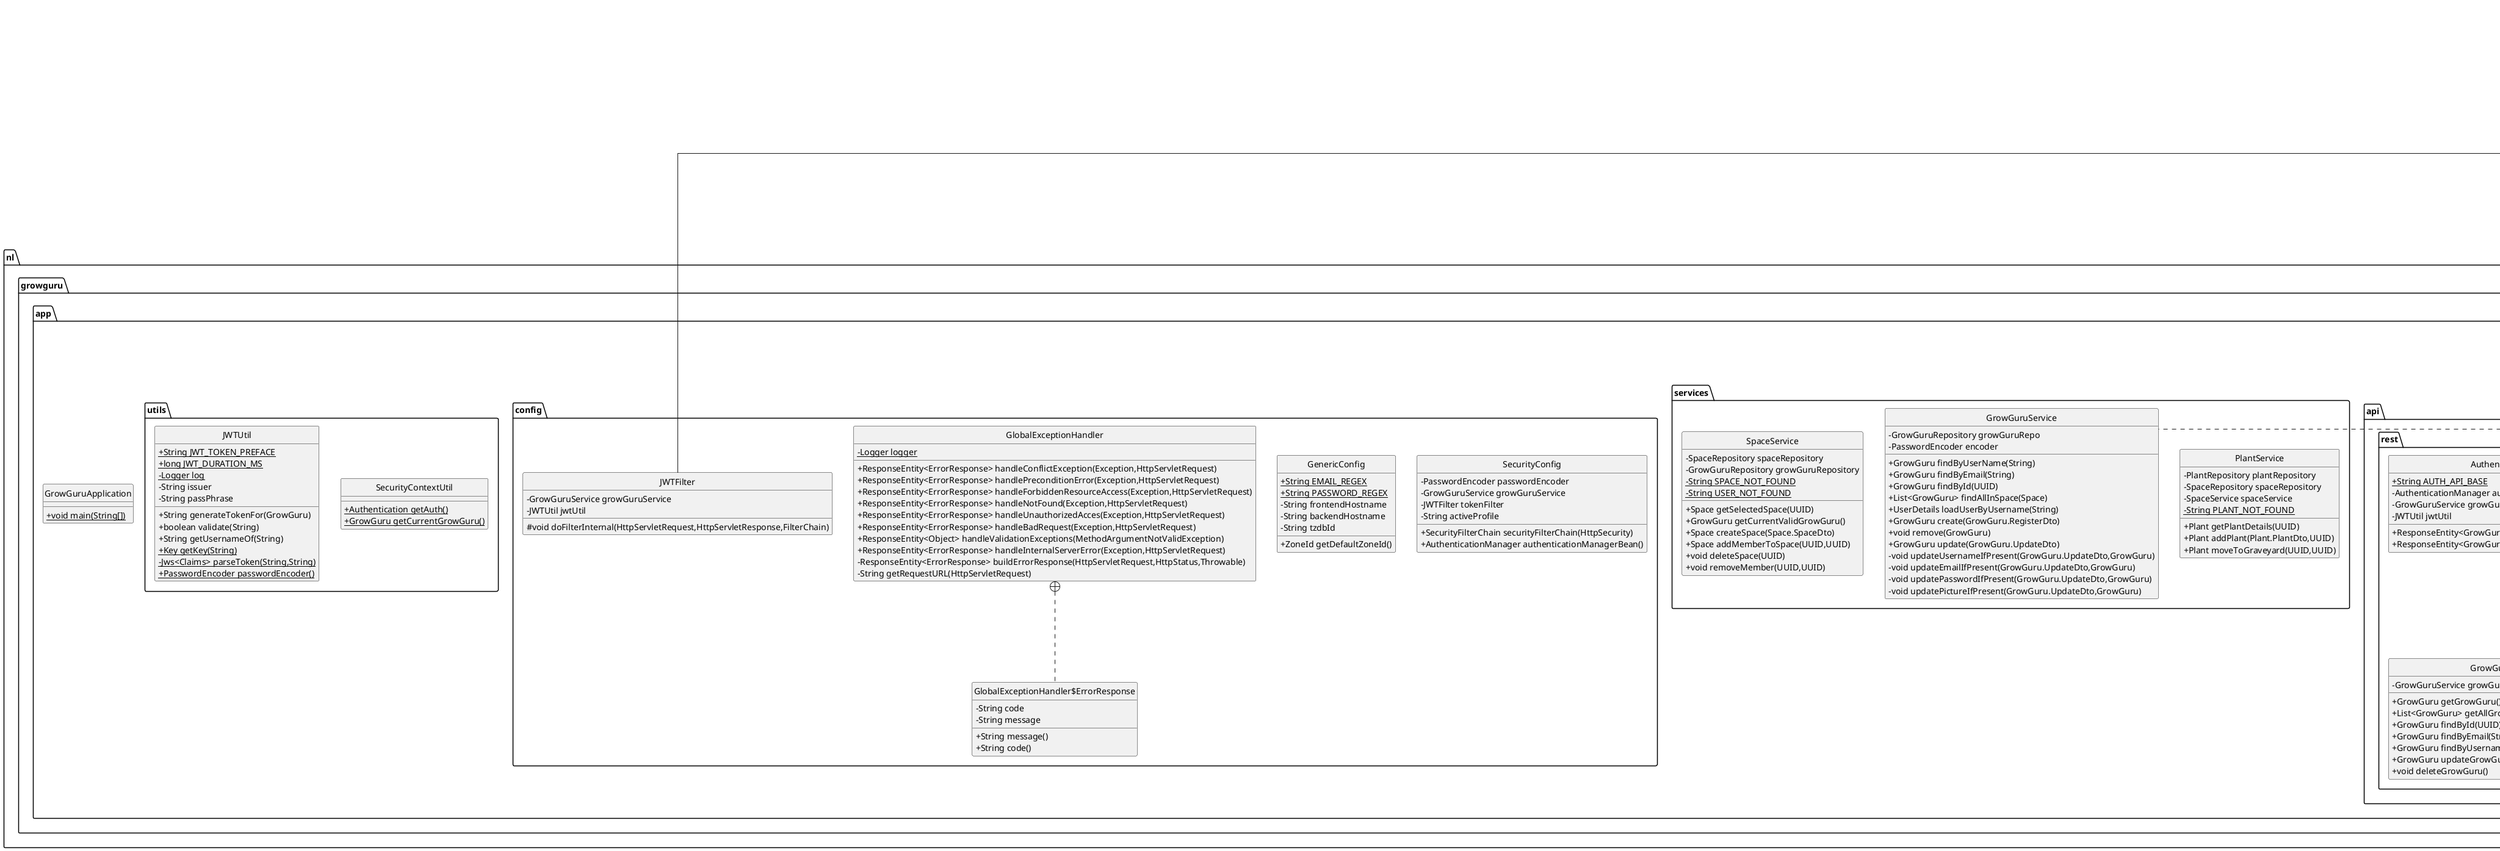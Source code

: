 @startuml
scale 1.0
hide circle
skinparam {
classAttributeIconSize 0
monochrome true
shadowing false
linetype ortho
}
class nl.growguru.app.models.shop.Subscription {
}
interface nl.growguru.app.repositories.GrowGuruRepository {
~ Optional<GrowGuru> findByUsername(String)
~ Optional<GrowGuru> findByEmail(String)
~ List<GrowGuru> findAllMembersInSpace(Space)
}
class nl.growguru.app.GrowGuruApplication {
+ {static} void main(String[])
}
class nl.growguru.app.exceptions.ResourceNotFound {
}
class nl.growguru.app.api.rest.AuthenticateController {
+ {static} String AUTH_API_BASE
- AuthenticationManager authManager
- GrowGuruService growGuruService
- JWTUtil jwtUtil
+ ResponseEntity<GrowGuru> login(GrowGuru.LoginDto)
+ ResponseEntity<GrowGuru> register(GrowGuru.RegisterDto)
}
class nl.growguru.app.api.rest.PlantController {
- PlantService plantService
- SpaceService spaceService
+ ResponseEntity<Plant> getPlantDetails(UUID)
+ ResponseEntity<Plant> addPlants(Plant.PlantDto,UUID)
+ ResponseEntity<Plant> moveToGraveyard(UUID,UUID)
+ ResponseEntity<List<Plant>> getAllPlantsFromSpace(UUID)
}
class nl.growguru.app.services.PlantService {
- PlantRepository plantRepository
- SpaceRepository spaceRepository
- SpaceService spaceService
- {static} String PLANT_NOT_FOUND
+ Plant getPlantDetails(UUID)
+ Plant addPlant(Plant.PlantDto,UUID)
+ Plant moveToGraveyard(UUID,UUID)
}
class nl.growguru.app.models.shop.product.Product {
- UUID id
- String name
- LocalDate dateAdded
- Taxonomy taxonomy
- byte[] image
- double price
- HashMap<String,HashMap<String,String>> specs
}
class nl.growguru.app.exceptions.PreConditionFailed {
}
abstract class nl.growguru.app.models.notifications.Notification {
# String message
}
class nl.growguru.app.config.SecurityConfig {
- PasswordEncoder passwordEncoder
- GrowGuruService growGuruService
- JWTFilter tokenFilter
- String activeProfile
+ SecurityFilterChain securityFilterChain(HttpSecurity)
+ AuthenticationManager authenticationManagerBean()
}
enum nl.growguru.app.models.plantspaces.PlantState {
+  ALIVE
+  DEAD
}
class nl.growguru.app.config.GenericConfig {
+ {static} String EMAIL_REGEX
+ {static} String PASSWORD_REGEX
- String frontendHostname
- String backendHostname
- String tzdbId
+ ZoneId getDefaultZoneId()
}
class nl.growguru.app.config.GlobalExceptionHandler {
- {static} Logger logger
+ ResponseEntity<ErrorResponse> handleConflictException(Exception,HttpServletRequest)
+ ResponseEntity<ErrorResponse> handlePreconditionError(Exception,HttpServletRequest)
+ ResponseEntity<ErrorResponse> handleForbiddenResourceAccess(Exception,HttpServletRequest)
+ ResponseEntity<ErrorResponse> handleNotFound(Exception,HttpServletRequest)
+ ResponseEntity<ErrorResponse> handleUnauthorizedAcces(Exception,HttpServletRequest)
+ ResponseEntity<ErrorResponse> handleBadRequest(Exception,HttpServletRequest)
+ ResponseEntity<Object> handleValidationExceptions(MethodArgumentNotValidException)
+ ResponseEntity<ErrorResponse> handleInternalServerError(Exception,HttpServletRequest)
- ResponseEntity<ErrorResponse> buildErrorResponse(HttpServletRequest,HttpStatus,Throwable)
- String getRequestURL(HttpServletRequest)
}
class nl.growguru.app.config.GlobalExceptionHandler$ErrorResponse {
- String code
- String message
+ String message()
+ String code()
}
class nl.growguru.app.models.auth.GrowGuru {
- UUID id
- String username
- String email
- byte[] picture
- String password
- String verificationCode
- LocalDateTime createdAt
- LocalDateTime changedAt
- List<Space> spaces
- long currency
- long experience
- List<String> ownedAccessories
- GrowGurePremium premium
+ Collection<? extends GrantedAuthority> getAuthorities()
+ boolean isAccountNonExpired()
+ boolean isAccountNonLocked()
+ boolean isCredentialsNonExpired()
+ boolean isEnabled()
}
class nl.growguru.app.models.auth.GrowGuru$LoginDto {
~ String username
~ String password
+ UsernamePasswordAuthenticationToken toAuthToken()
}
class nl.growguru.app.models.auth.GrowGuru$RegisterDto {
- String email
+ GrowGuru toGrowGuru(PasswordEncoder)
}
class nl.growguru.app.models.auth.GrowGuru$UpdateDto {
- String email
- String password
- String username
- MultipartFile picture
}
class nl.growguru.app.models.shop.product.Taxonomy {
- UUID id
- int level
- String name
- Taxonomy parent
- List<Taxonomy> children
}
class nl.growguru.app.api.rest.GrowGuruController {
- GrowGuruService growGuruService
+ GrowGuru getGrowGuru()
+ List<GrowGuru> getAllGrowGurusInSpace(Space)
+ GrowGuru findById(UUID)
+ GrowGuru findByEmail(String)
+ GrowGuru findByUsername(String)
+ GrowGuru updateGrowGuruParam(GrowGuru.UpdateDto)
+ void deleteGrowGuru()
}
enum nl.growguru.app.models.plantspaces.SpaceMemberRole {
+  ADMIN
+  MEMBER
}
class nl.growguru.app.services.GrowGuruService {
- GrowGuruRepository growGuruRepo
- PasswordEncoder encoder
+ GrowGuru findByUserName(String)
+ GrowGuru findByEmail(String)
+ GrowGuru findById(UUID)
+ List<GrowGuru> findAllInSpace(Space)
+ UserDetails loadUserByUsername(String)
+ GrowGuru create(GrowGuru.RegisterDto)
+ void remove(GrowGuru)
+ GrowGuru update(GrowGuru.UpdateDto)
- void updateUsernameIfPresent(GrowGuru.UpdateDto,GrowGuru)
- void updateEmailIfPresent(GrowGuru.UpdateDto,GrowGuru)
- void updatePasswordIfPresent(GrowGuru.UpdateDto,GrowGuru)
- void updatePictureIfPresent(GrowGuru.UpdateDto,GrowGuru)
}
class nl.growguru.app.models.plantspaces.Plant {
- UUID id
- String name
- String type
- int streaks
- LocalDateTime createdAt
- LocalDateTime deadAt
- LocalDateTime lastWateringDate
- LocalDateTime wateringDate
- byte wateringInterval
- String potBaseSkin
- String potTrimSkin
- String accessory
}
class nl.growguru.app.models.plantspaces.Plant$PlantDto {
- String name
- String type
- LocalDateTime wateringDate
- byte wateringInterval
+ Plant toPlant()
}
enum nl.growguru.app.models.auth.GrowGurePremium {
+  PREMIUM_PLUS
+  PREMIUM
+  NONE
}
class nl.growguru.app.api.rest.SpaceController {
- SpaceService spaceService
+ ResponseEntity<Space> getUserSpace(UUID)
+ ResponseEntity<Space> addSpace(Space.SpaceDto)
+ ResponseEntity<List<GrowGuru>> getMembersFromSpace(UUID)
+ ResponseEntity<List<Space>> getUserSpaces()
+ ResponseEntity<Space> addMemberToSpace(UUID,UUID)
+ ResponseEntity<Void> deleteSelectedSpace(UUID)
+ ResponseEntity<Void> removeMemberFromSelectedSpace(UUID,UUID)
}
class nl.growguru.app.exceptions.UnauthorizedException {
}
class nl.growguru.app.models.plantspaces.Space {
- UUID id
- String name
- List<GrowGuru> members
- List<GrowGuru> admins
- boolean accessible
- List<Plant> plants
}
class nl.growguru.app.models.plantspaces.Space$SpaceDto {
- String name
- List<GrowGuru> spaceMembers
- List<Plant> plants
+ Space toSpace()
}
class nl.growguru.app.exceptions.ForbiddenResourceAccessed {
}
class nl.growguru.app.exceptions.BadRequest {
}
class nl.growguru.app.config.JWTFilter {
- GrowGuruService growGuruService
- JWTUtil jwtUtil
# void doFilterInternal(HttpServletRequest,HttpServletResponse,FilterChain)
}
class nl.growguru.app.services.SpaceService {
- SpaceRepository spaceRepository
- GrowGuruRepository growGuruRepository
- {static} String SPACE_NOT_FOUND
- {static} String USER_NOT_FOUND
+ Space getSelectedSpace(UUID)
+ GrowGuru getCurrentValidGrowGuru()
+ Space createSpace(Space.SpaceDto)
+ Space addMemberToSpace(UUID,UUID)
+ void deleteSpace(UUID)
+ void removeMember(UUID,UUID)
}
class nl.growguru.app.utils.SecurityContextUtil {
+ {static} Authentication getAuth()
+ {static} GrowGuru getCurrentGrowGuru()
}
class nl.growguru.app.exceptions.ConflictException {
}
interface nl.growguru.app.repositories.PlantRepository {
}
interface nl.growguru.app.repositories.SpaceRepository {
}
class nl.growguru.app.utils.JWTUtil {
+ {static} String JWT_TOKEN_PREFACE
+ {static} long JWT_DURATION_MS
- {static} Logger log
- String issuer
- String passPhrase
+ String generateTokenFor(GrowGuru)
+ boolean validate(String)
+ String getUsernameOf(String)
+ {static} Key getKey(String)
- {static} Jws<Claims> parseToken(String,String)
+ {static} PasswordEncoder passwordEncoder()
}


org.springframework.data.jpa.repository.JpaRepository <|-- nl.growguru.app.repositories.GrowGuruRepository
nl.growguru.app.exceptions.RuntimeException <|-- nl.growguru.app.exceptions.ResourceNotFound
nl.growguru.app.exceptions.RuntimeException <|-- nl.growguru.app.exceptions.PreConditionFailed
nl.growguru.app.config.GlobalExceptionHandler +.. nl.growguru.app.config.GlobalExceptionHandler$ErrorResponse
org.springframework.security.core.userdetails.UserDetails <|.. nl.growguru.app.models.auth.GrowGuru
nl.growguru.app.models.auth.GrowGuru +.. nl.growguru.app.models.auth.GrowGuru$LoginDto
nl.growguru.app.models.auth.GrowGuru +.. nl.growguru.app.models.auth.GrowGuru$RegisterDto
nl.growguru.app.models.auth.LoginDto <|-- nl.growguru.app.models.auth.GrowGuru$RegisterDto
nl.growguru.app.models.auth.GrowGuru +.. nl.growguru.app.models.auth.GrowGuru$UpdateDto
org.springframework.security.core.userdetails.UserDetailsService <|.. nl.growguru.app.services.GrowGuruService
nl.growguru.app.models.plantspaces.Plant +.. nl.growguru.app.models.plantspaces.Plant$PlantDto
nl.growguru.app.exceptions.RuntimeException <|-- nl.growguru.app.exceptions.UnauthorizedException
nl.growguru.app.models.plantspaces.Space +.. nl.growguru.app.models.plantspaces.Space$SpaceDto
nl.growguru.app.exceptions.RuntimeException <|-- nl.growguru.app.exceptions.ForbiddenResourceAccessed
nl.growguru.app.exceptions.RuntimeException <|-- nl.growguru.app.exceptions.BadRequest
org.springframework.web.filter.OncePerRequestFilter <|-- nl.growguru.app.config.JWTFilter
nl.growguru.app.exceptions.RuntimeException <|-- nl.growguru.app.exceptions.ConflictException
org.springframework.data.jpa.repository.JpaRepository <|-- nl.growguru.app.repositories.PlantRepository
org.springframework.data.jpa.repository.JpaRepository <|-- nl.growguru.app.repositories.SpaceRepository
@enduml